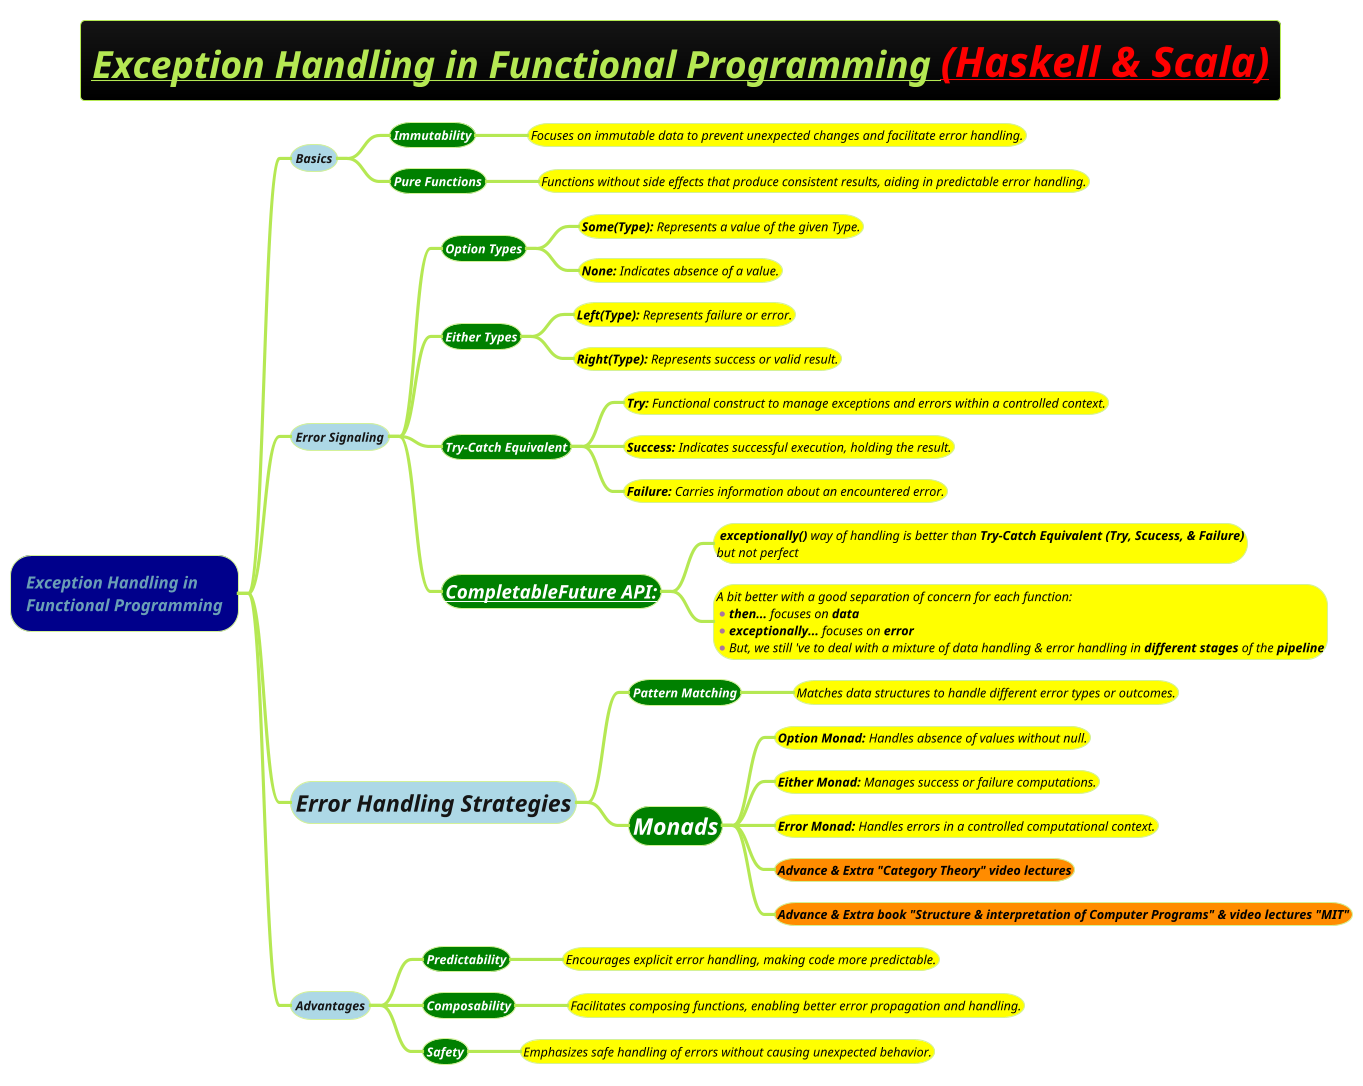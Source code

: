 @startmindmap
title =<i><b><u>Exception Handling in Functional Programming <color #red>(Haskell & Scala)
!theme hacker


*[#darkblue] <i>Exception Handling in\n<i>Functional Programming
**[#lightblue] <i><color #blac><size:12>Basics
***[#green] <b><i><color #white><size:12>Immutability
****[#yellow] <i><color #black><size:12>Focuses on immutable data to prevent unexpected changes and facilitate error handling.
***[#green] <b><i><color #white><size:12>Pure Functions
****[#yellow] <i><color #black><size:12>Functions without side effects that produce consistent results, aiding in predictable error handling.
**[#lightblue] <i><color #blac><size:12>Error Signaling
***[#green] <b><i><color #white><size:12>Option Types
****[#yellow] <i><color #black><size:12>**Some(Type):** Represents a value of the given Type.
****[#yellow] <i><color #black><size:12>**None:** Indicates absence of a value.
***[#green] <b><i><color #white><size:12>Either Types
****[#yellow] <i><color #black><size:12>**Left(Type):** Represents failure or error.
****[#yellow] <i><color #black><size:12>**Right(Type):** Represents success or valid result.
***[#green] <b><i><color #white><size:12>Try-Catch Equivalent
****[#yellow] <i><color #black><size:12>**Try:** Functional construct to manage exceptions and errors within a controlled context.
****[#yellow] <i><color #black><size:12>**Success:** Indicates successful execution, holding the result.
****[#yellow] <i><color #black><size:12>**Failure:** Carries information about an encountered error.
***[#green] <b><i><color #white><size:18>[[docs/3-programming-languages/Venkat-Subramaniam/CompletableFuture.puml CompletableFuture API:]]
****[#yellow] <i><color #black><size:12> <b>exceptionally()</b> way of handling is better than <b>Try-Catch Equivalent (Try, Scucess, & Failure)\n<i><color #black><size:12>but not perfect
****[#yellow]:<i><color #black><size:12>A bit better with a good separation of concern for each function:
*<i><color #black><size:12><b>then...</b> focuses on <b>data
*<i><color #black><size:12><b>exceptionally...</b> focuses on <b>error
*<i><color #black><size:12>But, we still 've to deal with a mixture of data handling & error handling in <b>different stages</b> of the <b>pipeline;
**[#lightblue] <i><color #blac><size:22>Error Handling Strategies
***[#green] <b><i><color #white><size:12>Pattern Matching
****[#yellow] <i><color #black><size:12>Matches data structures to handle different error types or outcomes.
***[#green] <b><i><color #white><size:22>Monads
****[#yellow] <i><color #black><size:12>**Option Monad:** Handles absence of values without null.
****[#yellow] <i><color #black><size:12>**Either Monad:** Manages success or failure computations.
****[#yellow] <i><color #black><size:12>**Error Monad:** Handles errors in a controlled computational context.
****[#darkorange] <b><i><color #black><size:12>Advance & Extra "Category Theory" video lectures
****[#darkorange] <b><i><color #black><size:12>Advance & Extra book "Structure & interpretation of Computer Programs" & video lectures "MIT"
**[#lightblue] <i><color #blac><size:12>Advantages
***[#green] <b><i><color #white><size:12>Predictability
****[#yellow] <i><color #black><size:12>Encourages explicit error handling, making code more predictable.
***[#green] <b><i><color #white><size:12>Composability
****[#yellow] <i><color #black><size:12>Facilitates composing functions, enabling better error propagation and handling.
***[#green] <b><i><color #white><size:12>Safety
****[#yellow] <i><color #black><size:12>Emphasizes safe handling of errors without causing unexpected behavior.
@endmindmap
